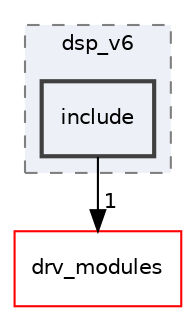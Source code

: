 digraph "prebuild/library/smartrc3/dsp_v6/include"
{
 // INTERACTIVE_SVG=YES
 // LATEX_PDF_SIZE
  bgcolor="transparent";
  edge [fontname="Helvetica",fontsize="10",labelfontname="Helvetica",labelfontsize="10"];
  node [fontname="Helvetica",fontsize="10",shape=record];
  compound=true
  subgraph clusterdir_ed07fabc530423be596f6c087247a223 {
    graph [ bgcolor="#edf0f7", pencolor="grey50", style="filled,dashed,", label="dsp_v6", fontname="Helvetica", fontsize="10", URL="dir_ed07fabc530423be596f6c087247a223.html"]
  dir_2080efedb9ddee11379cf6990143dbdc [shape=box, label="include", style="filled,bold,", fillcolor="#edf0f7", color="grey25", URL="dir_2080efedb9ddee11379cf6990143dbdc.html"];
  }
  dir_3f8e3e5cc57197a86ac156d9cb931dab [shape=box, label="drv_modules", style="", fillcolor="#edf0f7", color="red", URL="dir_3f8e3e5cc57197a86ac156d9cb931dab.html"];
  dir_2080efedb9ddee11379cf6990143dbdc->dir_3f8e3e5cc57197a86ac156d9cb931dab [headlabel="1", labeldistance=1.5 headhref="dir_000037_000015.html"];
}
